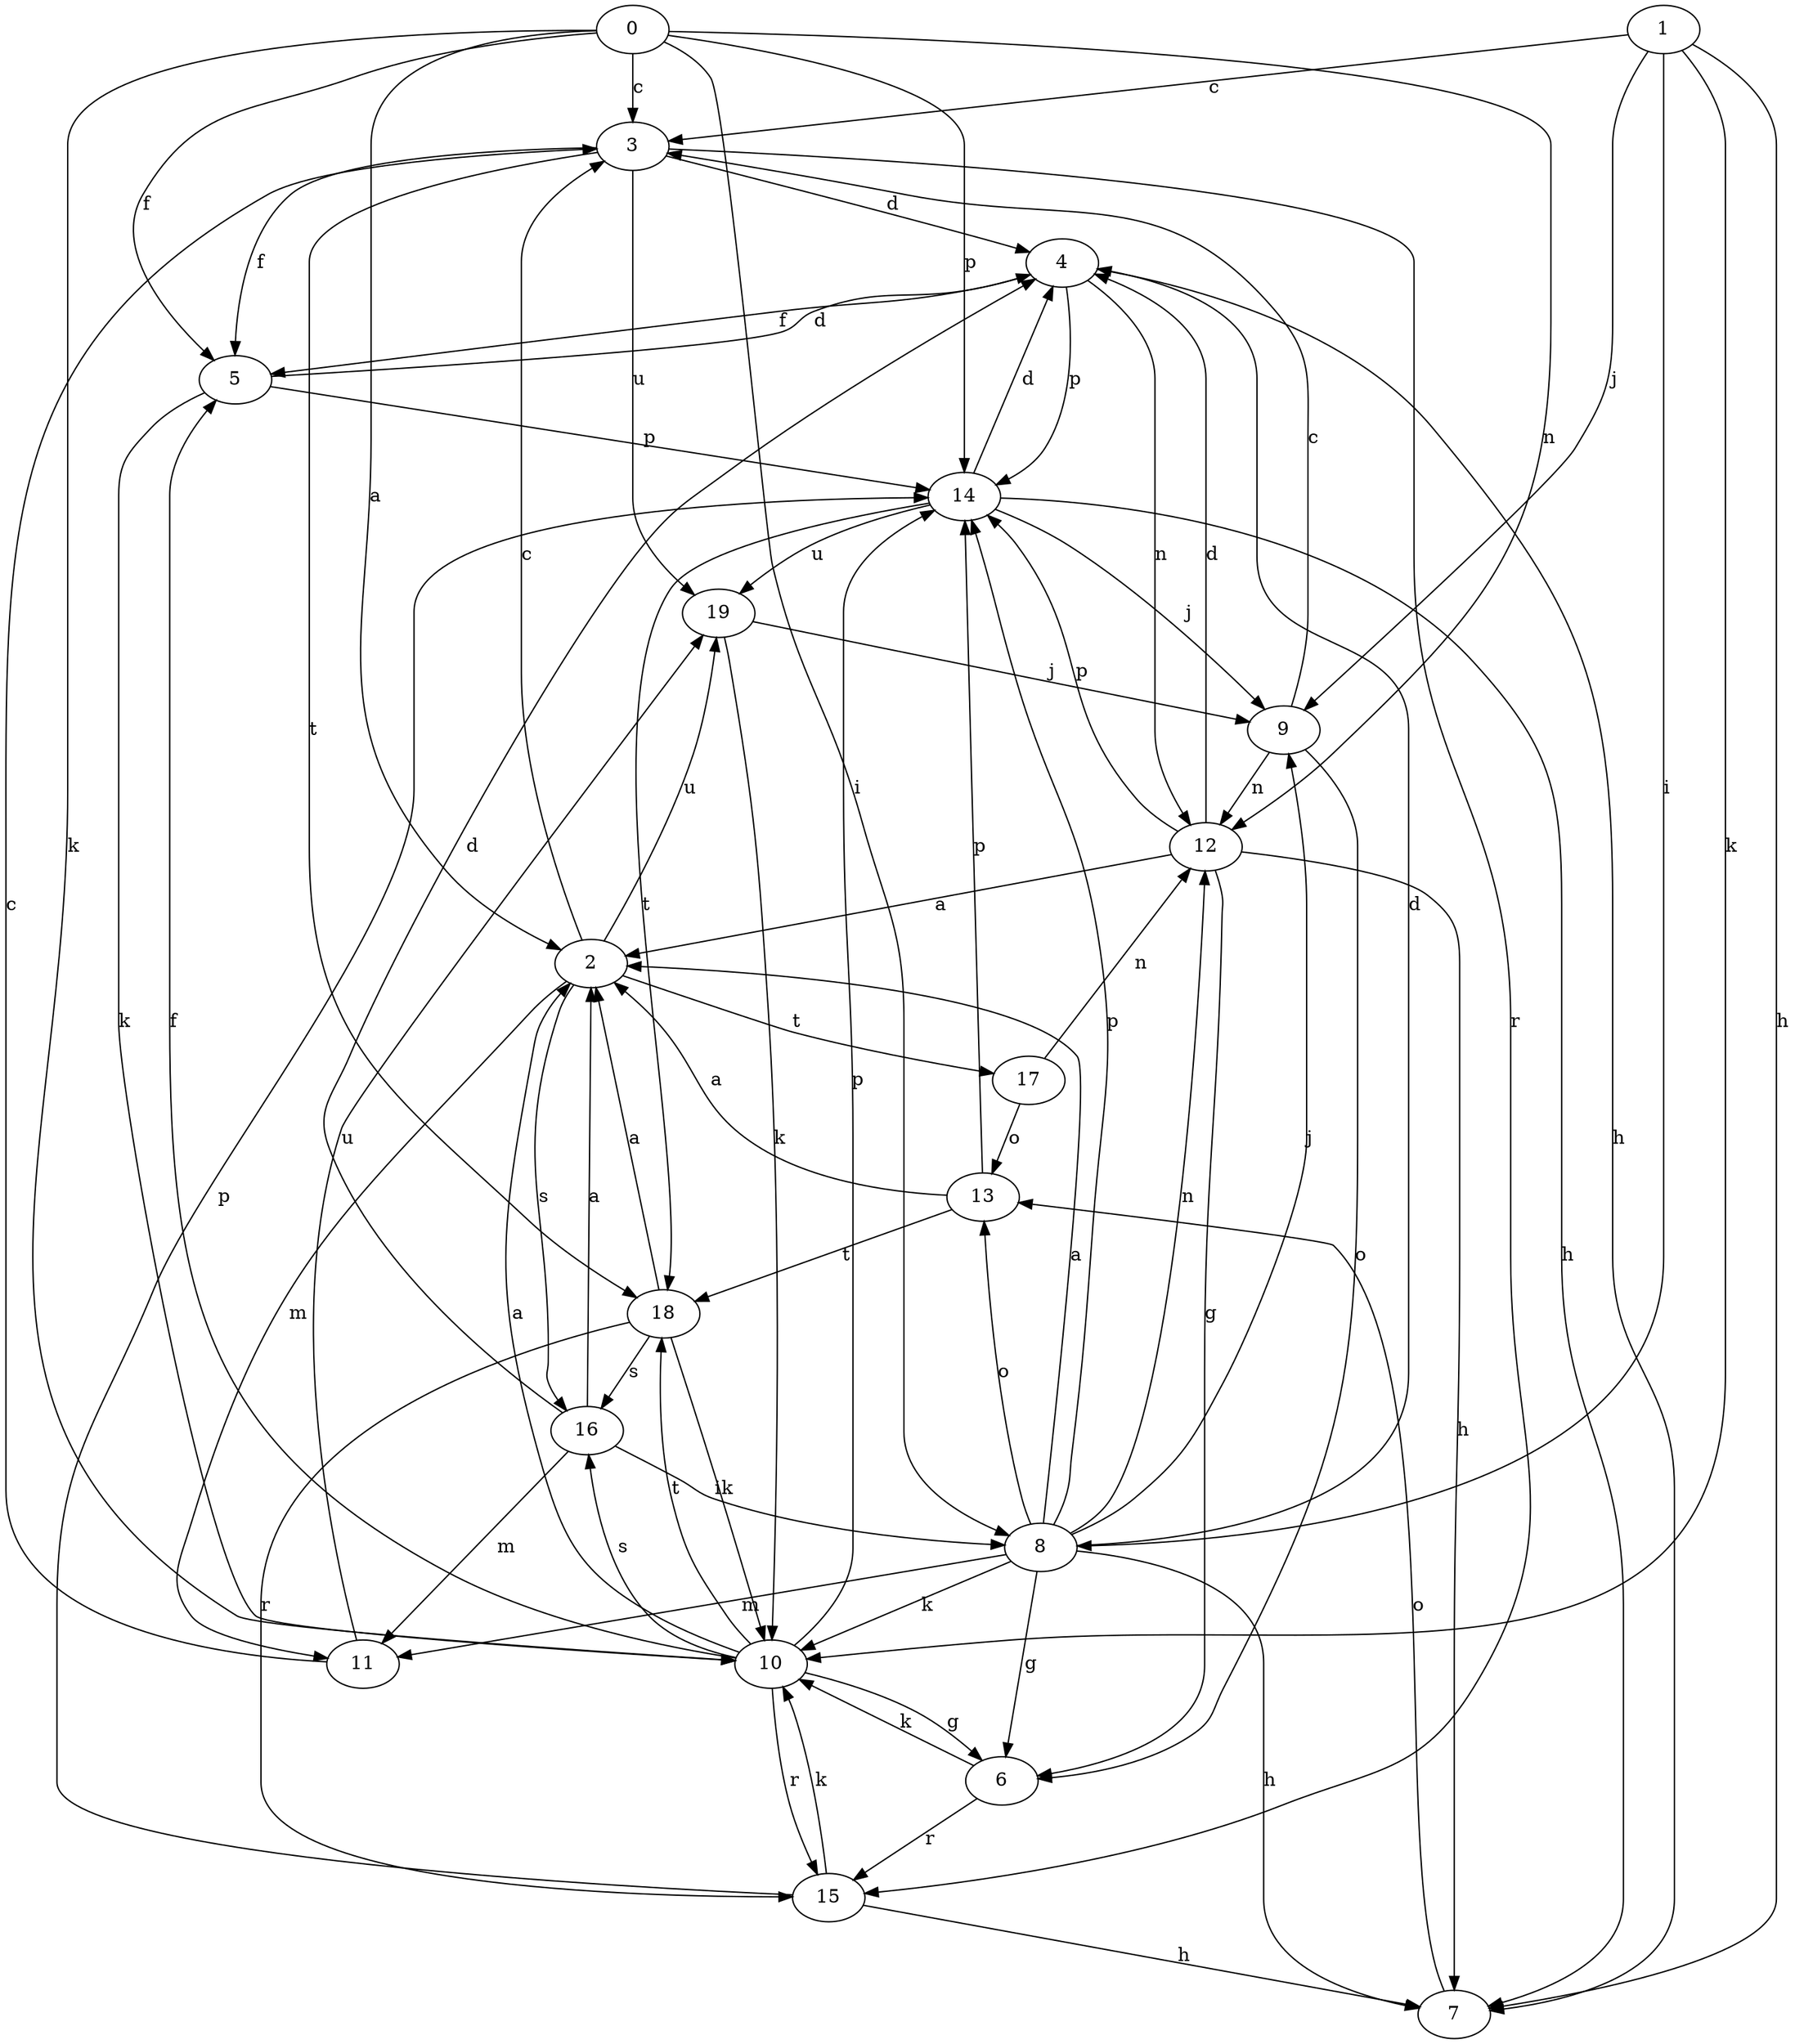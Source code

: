 strict digraph  {
1;
2;
3;
4;
5;
6;
7;
8;
9;
10;
11;
12;
13;
14;
15;
0;
16;
17;
18;
19;
1 -> 3  [label=c];
1 -> 7  [label=h];
1 -> 8  [label=i];
1 -> 9  [label=j];
1 -> 10  [label=k];
2 -> 3  [label=c];
2 -> 11  [label=m];
2 -> 16  [label=s];
2 -> 17  [label=t];
2 -> 19  [label=u];
3 -> 4  [label=d];
3 -> 5  [label=f];
3 -> 15  [label=r];
3 -> 18  [label=t];
3 -> 19  [label=u];
4 -> 5  [label=f];
4 -> 7  [label=h];
4 -> 12  [label=n];
4 -> 14  [label=p];
5 -> 4  [label=d];
5 -> 10  [label=k];
5 -> 14  [label=p];
6 -> 10  [label=k];
6 -> 15  [label=r];
7 -> 13  [label=o];
8 -> 2  [label=a];
8 -> 4  [label=d];
8 -> 6  [label=g];
8 -> 7  [label=h];
8 -> 9  [label=j];
8 -> 10  [label=k];
8 -> 11  [label=m];
8 -> 12  [label=n];
8 -> 13  [label=o];
8 -> 14  [label=p];
9 -> 3  [label=c];
9 -> 12  [label=n];
9 -> 6  [label=o];
10 -> 2  [label=a];
10 -> 5  [label=f];
10 -> 6  [label=g];
10 -> 14  [label=p];
10 -> 15  [label=r];
10 -> 16  [label=s];
10 -> 18  [label=t];
11 -> 3  [label=c];
11 -> 19  [label=u];
12 -> 2  [label=a];
12 -> 4  [label=d];
12 -> 6  [label=g];
12 -> 7  [label=h];
12 -> 14  [label=p];
13 -> 2  [label=a];
13 -> 14  [label=p];
13 -> 18  [label=t];
14 -> 4  [label=d];
14 -> 7  [label=h];
14 -> 9  [label=j];
14 -> 18  [label=t];
14 -> 19  [label=u];
15 -> 7  [label=h];
15 -> 10  [label=k];
15 -> 14  [label=p];
0 -> 2  [label=a];
0 -> 3  [label=c];
0 -> 5  [label=f];
0 -> 8  [label=i];
0 -> 10  [label=k];
0 -> 12  [label=n];
0 -> 14  [label=p];
16 -> 2  [label=a];
16 -> 4  [label=d];
16 -> 8  [label=i];
16 -> 11  [label=m];
17 -> 12  [label=n];
17 -> 13  [label=o];
18 -> 2  [label=a];
18 -> 10  [label=k];
18 -> 15  [label=r];
18 -> 16  [label=s];
19 -> 9  [label=j];
19 -> 10  [label=k];
}
